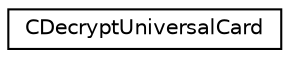 digraph "Graphical Class Hierarchy"
{
  edge [fontname="Helvetica",fontsize="10",labelfontname="Helvetica",labelfontsize="10"];
  node [fontname="Helvetica",fontsize="10",shape=record];
  rankdir="LR";
  Node1 [label="CDecryptUniversalCard",height=0.2,width=0.4,color="black", fillcolor="white", style="filled",URL="$classCDecryptUniversalCard.html",tooltip="Universal card decryptor. "];
}
